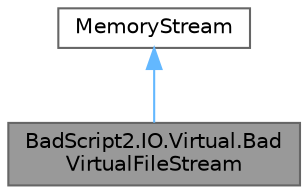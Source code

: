 digraph "BadScript2.IO.Virtual.BadVirtualFileStream"
{
 // LATEX_PDF_SIZE
  bgcolor="transparent";
  edge [fontname=Helvetica,fontsize=10,labelfontname=Helvetica,labelfontsize=10];
  node [fontname=Helvetica,fontsize=10,shape=box,height=0.2,width=0.4];
  Node1 [id="Node000001",label="BadScript2.IO.Virtual.Bad\lVirtualFileStream",height=0.2,width=0.4,color="gray40", fillcolor="grey60", style="filled", fontcolor="black",tooltip="Implements a special memory stream that can be used to read and write to a virtual file."];
  Node2 -> Node1 [id="edge1_Node000001_Node000002",dir="back",color="steelblue1",style="solid",tooltip=" "];
  Node2 [id="Node000002",label="MemoryStream",height=0.2,width=0.4,color="gray40", fillcolor="white", style="filled",tooltip=" "];
}
